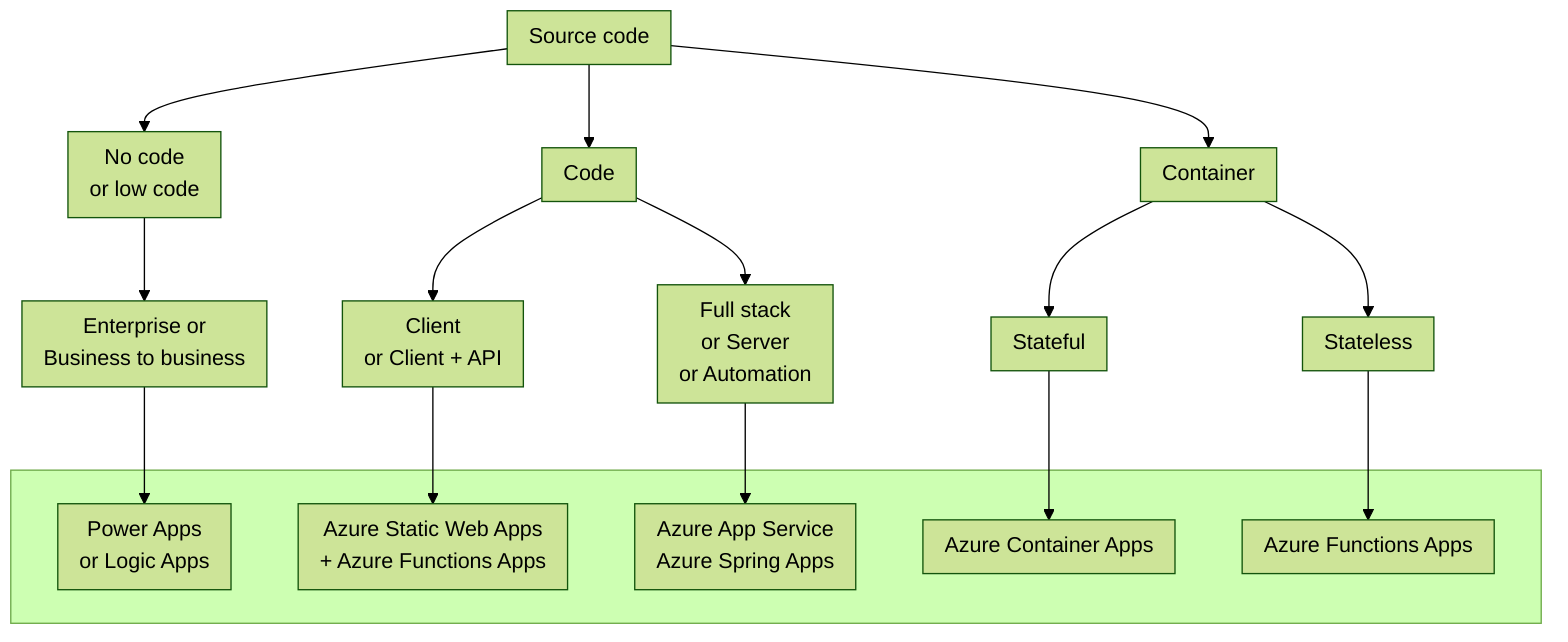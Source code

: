%%{
    init: {
        'theme':'forest'
    }}%%


flowchart TB
  

    subgraph DeveloperPath[Source code]
    end 
    subgraph  NoLowCode[No code \nor low code]
    end
    subgraph Code[Code]
    end
    subgraph Containers[Container]
    end

    subgraph Enterprise[Enterprise or \nBusiness to business]
    end
    subgraph Client[Client \nor Client + API]
    end

    subgraph Stateful[Stateful]
    end

    subgraph Stateless[Stateless]
    end
    subgraph Full[Full stack\nor Server\nor Automation]
    end
    subgraph SuggestedService[ ]

        subgraph SWA[Azure Static Web Apps \n + Azure Functions Apps]
        end

        subgraph PowerLogic[Power Apps \nor Logic Apps]
        end

        subgraph Server[Azure App Service\nAzure Spring Apps]
        end

        subgraph ContainerApps[Azure Container Apps]
        end

        subgraph FunctionApps[Azure Functions Apps]
        end
    end


    DeveloperPath --> NoLowCode 
    DeveloperPath --> Code 
    DeveloperPath --> Containers 

    NoLowCode --> Enterprise --> PowerLogic
    Code --> Client
    Code --> Full


    Full --> Server

    Client --> SWA

    Containers --> Stateful --> ContainerApps
    Containers --> Stateless --> FunctionApps